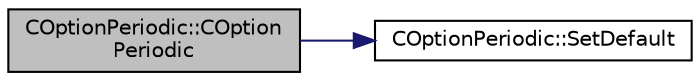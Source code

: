 digraph "COptionPeriodic::COptionPeriodic"
{
 // LATEX_PDF_SIZE
  edge [fontname="Helvetica",fontsize="10",labelfontname="Helvetica",labelfontsize="10"];
  node [fontname="Helvetica",fontsize="10",shape=record];
  rankdir="LR";
  Node1 [label="COptionPeriodic::COption\lPeriodic",height=0.2,width=0.4,color="black", fillcolor="grey75", style="filled", fontcolor="black",tooltip=" "];
  Node1 -> Node2 [color="midnightblue",fontsize="10",style="solid",fontname="Helvetica"];
  Node2 [label="COptionPeriodic::SetDefault",height=0.2,width=0.4,color="black", fillcolor="white", style="filled",URL="$classCOptionPeriodic.html#a88c38086e6f61e127ee243563d0d57a2",tooltip=" "];
}
